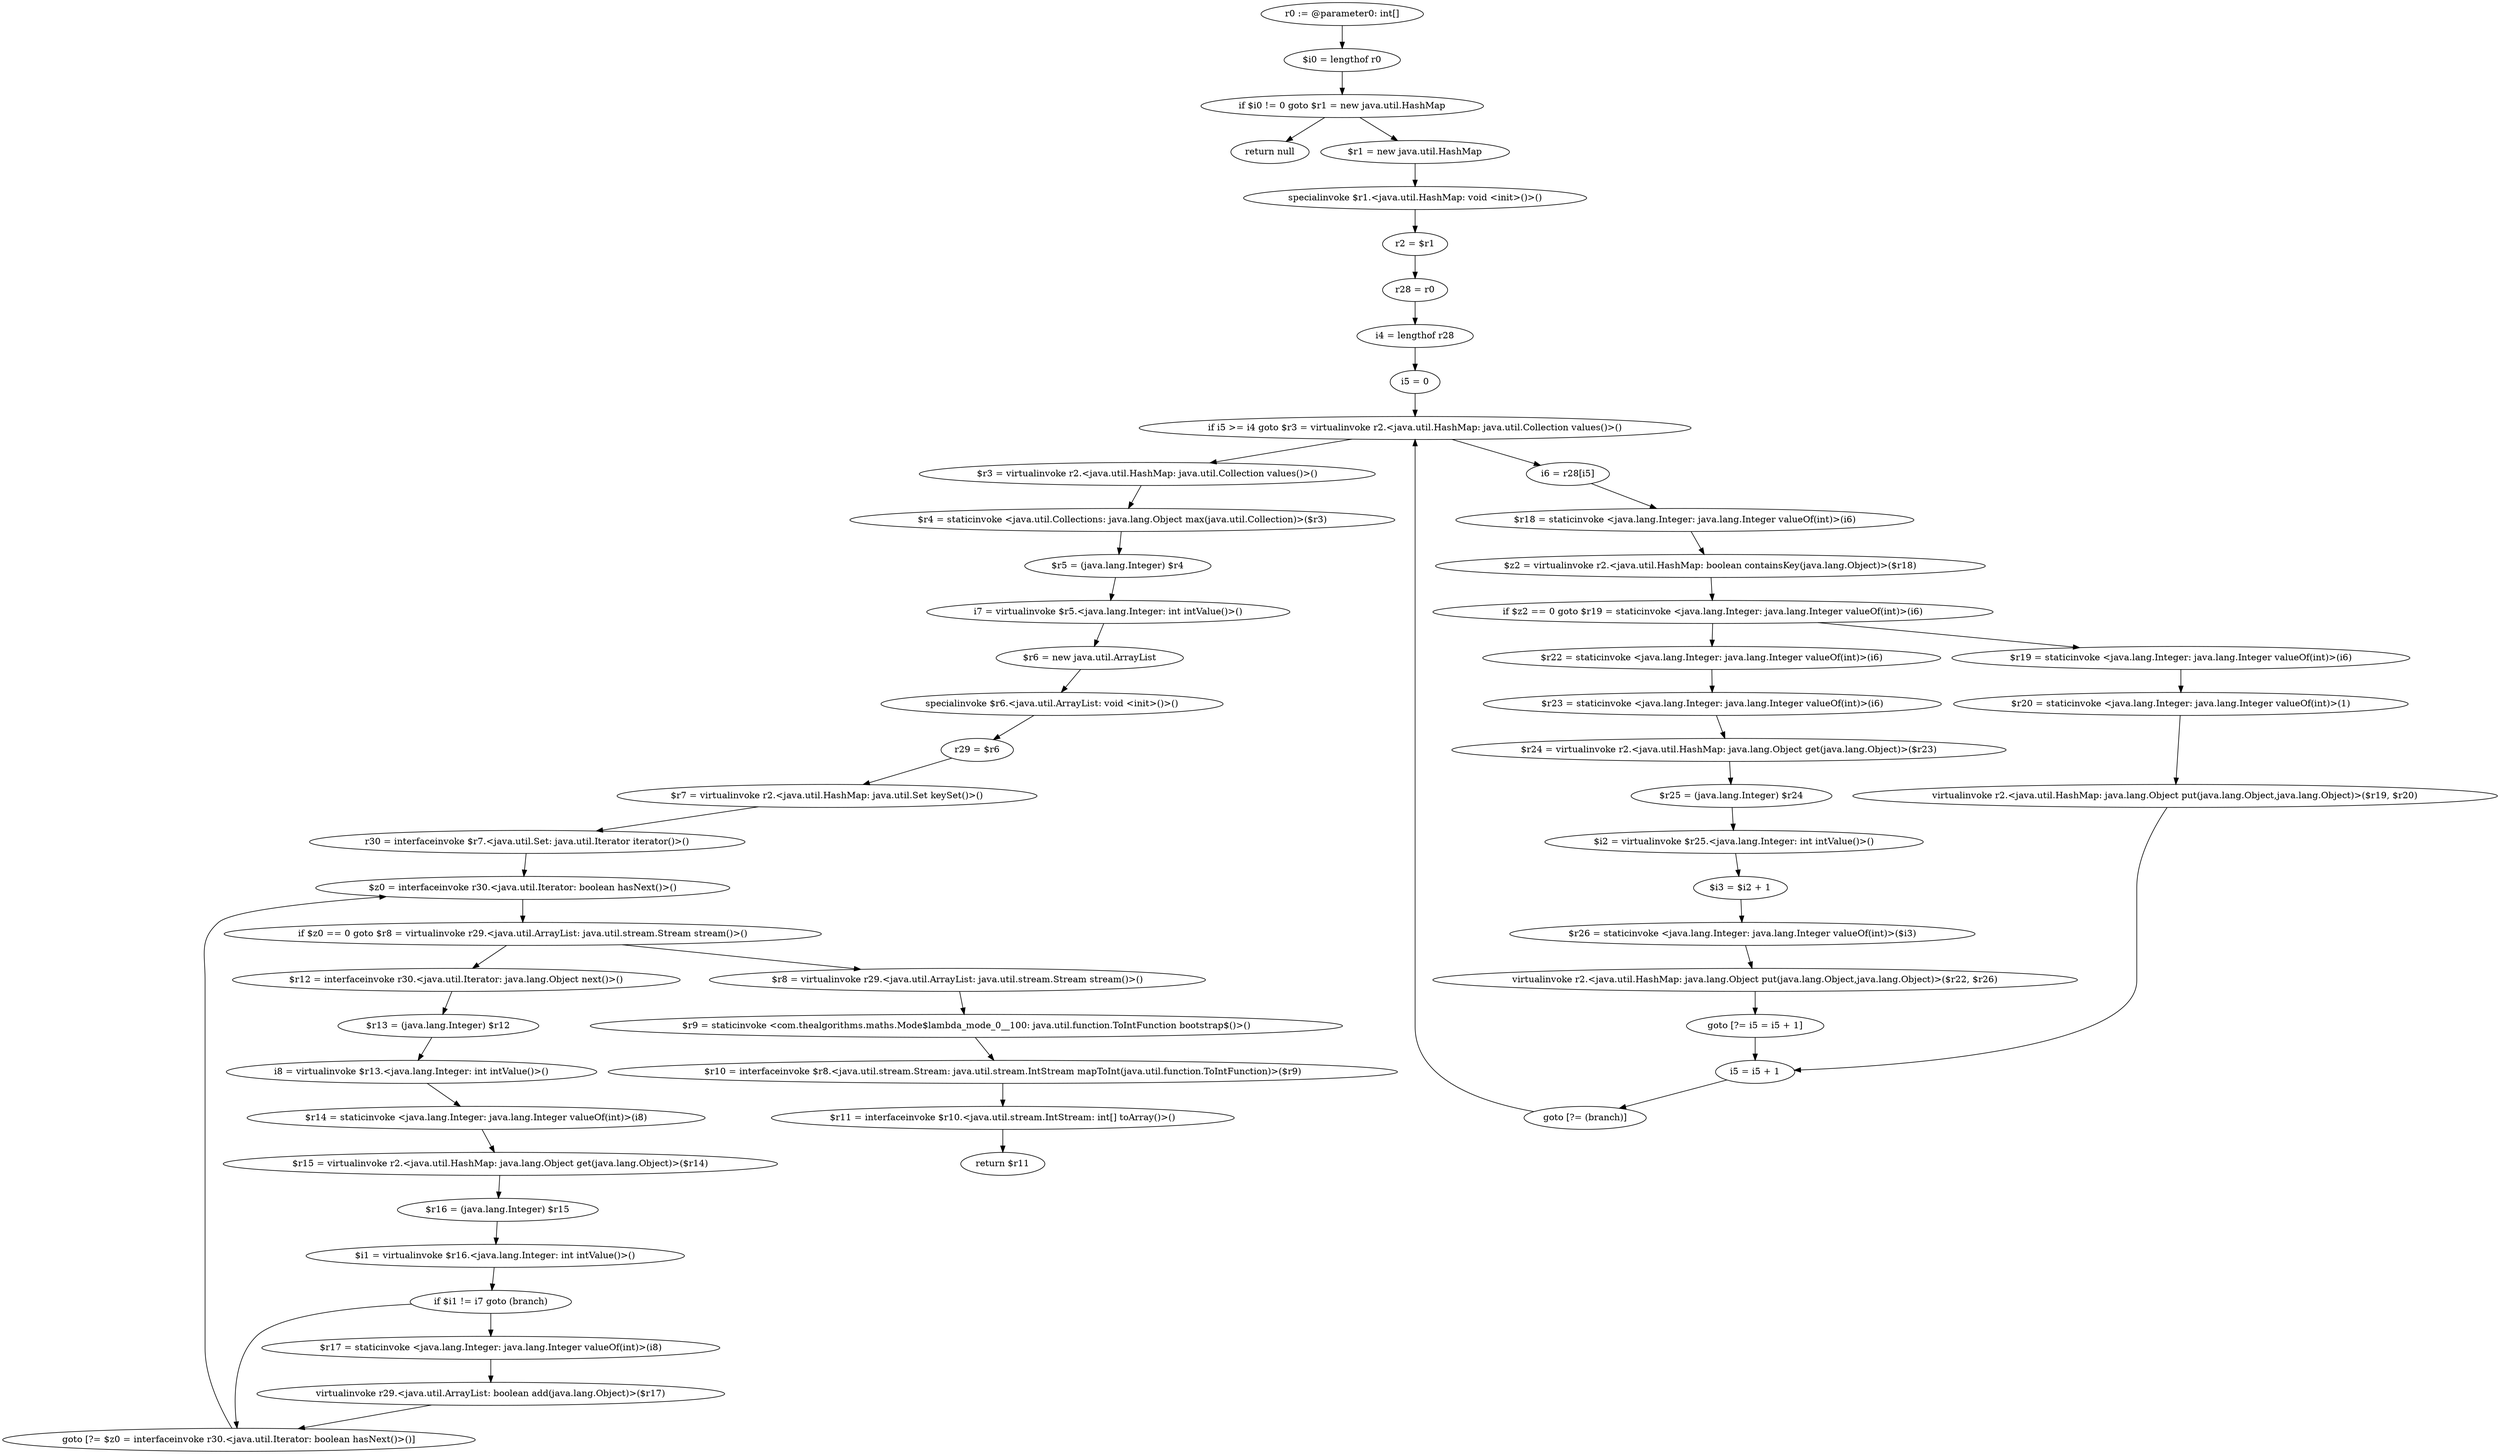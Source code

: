 digraph "unitGraph" {
    "r0 := @parameter0: int[]"
    "$i0 = lengthof r0"
    "if $i0 != 0 goto $r1 = new java.util.HashMap"
    "return null"
    "$r1 = new java.util.HashMap"
    "specialinvoke $r1.<java.util.HashMap: void <init>()>()"
    "r2 = $r1"
    "r28 = r0"
    "i4 = lengthof r28"
    "i5 = 0"
    "if i5 >= i4 goto $r3 = virtualinvoke r2.<java.util.HashMap: java.util.Collection values()>()"
    "i6 = r28[i5]"
    "$r18 = staticinvoke <java.lang.Integer: java.lang.Integer valueOf(int)>(i6)"
    "$z2 = virtualinvoke r2.<java.util.HashMap: boolean containsKey(java.lang.Object)>($r18)"
    "if $z2 == 0 goto $r19 = staticinvoke <java.lang.Integer: java.lang.Integer valueOf(int)>(i6)"
    "$r22 = staticinvoke <java.lang.Integer: java.lang.Integer valueOf(int)>(i6)"
    "$r23 = staticinvoke <java.lang.Integer: java.lang.Integer valueOf(int)>(i6)"
    "$r24 = virtualinvoke r2.<java.util.HashMap: java.lang.Object get(java.lang.Object)>($r23)"
    "$r25 = (java.lang.Integer) $r24"
    "$i2 = virtualinvoke $r25.<java.lang.Integer: int intValue()>()"
    "$i3 = $i2 + 1"
    "$r26 = staticinvoke <java.lang.Integer: java.lang.Integer valueOf(int)>($i3)"
    "virtualinvoke r2.<java.util.HashMap: java.lang.Object put(java.lang.Object,java.lang.Object)>($r22, $r26)"
    "goto [?= i5 = i5 + 1]"
    "$r19 = staticinvoke <java.lang.Integer: java.lang.Integer valueOf(int)>(i6)"
    "$r20 = staticinvoke <java.lang.Integer: java.lang.Integer valueOf(int)>(1)"
    "virtualinvoke r2.<java.util.HashMap: java.lang.Object put(java.lang.Object,java.lang.Object)>($r19, $r20)"
    "i5 = i5 + 1"
    "goto [?= (branch)]"
    "$r3 = virtualinvoke r2.<java.util.HashMap: java.util.Collection values()>()"
    "$r4 = staticinvoke <java.util.Collections: java.lang.Object max(java.util.Collection)>($r3)"
    "$r5 = (java.lang.Integer) $r4"
    "i7 = virtualinvoke $r5.<java.lang.Integer: int intValue()>()"
    "$r6 = new java.util.ArrayList"
    "specialinvoke $r6.<java.util.ArrayList: void <init>()>()"
    "r29 = $r6"
    "$r7 = virtualinvoke r2.<java.util.HashMap: java.util.Set keySet()>()"
    "r30 = interfaceinvoke $r7.<java.util.Set: java.util.Iterator iterator()>()"
    "$z0 = interfaceinvoke r30.<java.util.Iterator: boolean hasNext()>()"
    "if $z0 == 0 goto $r8 = virtualinvoke r29.<java.util.ArrayList: java.util.stream.Stream stream()>()"
    "$r12 = interfaceinvoke r30.<java.util.Iterator: java.lang.Object next()>()"
    "$r13 = (java.lang.Integer) $r12"
    "i8 = virtualinvoke $r13.<java.lang.Integer: int intValue()>()"
    "$r14 = staticinvoke <java.lang.Integer: java.lang.Integer valueOf(int)>(i8)"
    "$r15 = virtualinvoke r2.<java.util.HashMap: java.lang.Object get(java.lang.Object)>($r14)"
    "$r16 = (java.lang.Integer) $r15"
    "$i1 = virtualinvoke $r16.<java.lang.Integer: int intValue()>()"
    "if $i1 != i7 goto (branch)"
    "$r17 = staticinvoke <java.lang.Integer: java.lang.Integer valueOf(int)>(i8)"
    "virtualinvoke r29.<java.util.ArrayList: boolean add(java.lang.Object)>($r17)"
    "goto [?= $z0 = interfaceinvoke r30.<java.util.Iterator: boolean hasNext()>()]"
    "$r8 = virtualinvoke r29.<java.util.ArrayList: java.util.stream.Stream stream()>()"
    "$r9 = staticinvoke <com.thealgorithms.maths.Mode$lambda_mode_0__100: java.util.function.ToIntFunction bootstrap$()>()"
    "$r10 = interfaceinvoke $r8.<java.util.stream.Stream: java.util.stream.IntStream mapToInt(java.util.function.ToIntFunction)>($r9)"
    "$r11 = interfaceinvoke $r10.<java.util.stream.IntStream: int[] toArray()>()"
    "return $r11"
    "r0 := @parameter0: int[]"->"$i0 = lengthof r0";
    "$i0 = lengthof r0"->"if $i0 != 0 goto $r1 = new java.util.HashMap";
    "if $i0 != 0 goto $r1 = new java.util.HashMap"->"return null";
    "if $i0 != 0 goto $r1 = new java.util.HashMap"->"$r1 = new java.util.HashMap";
    "$r1 = new java.util.HashMap"->"specialinvoke $r1.<java.util.HashMap: void <init>()>()";
    "specialinvoke $r1.<java.util.HashMap: void <init>()>()"->"r2 = $r1";
    "r2 = $r1"->"r28 = r0";
    "r28 = r0"->"i4 = lengthof r28";
    "i4 = lengthof r28"->"i5 = 0";
    "i5 = 0"->"if i5 >= i4 goto $r3 = virtualinvoke r2.<java.util.HashMap: java.util.Collection values()>()";
    "if i5 >= i4 goto $r3 = virtualinvoke r2.<java.util.HashMap: java.util.Collection values()>()"->"i6 = r28[i5]";
    "if i5 >= i4 goto $r3 = virtualinvoke r2.<java.util.HashMap: java.util.Collection values()>()"->"$r3 = virtualinvoke r2.<java.util.HashMap: java.util.Collection values()>()";
    "i6 = r28[i5]"->"$r18 = staticinvoke <java.lang.Integer: java.lang.Integer valueOf(int)>(i6)";
    "$r18 = staticinvoke <java.lang.Integer: java.lang.Integer valueOf(int)>(i6)"->"$z2 = virtualinvoke r2.<java.util.HashMap: boolean containsKey(java.lang.Object)>($r18)";
    "$z2 = virtualinvoke r2.<java.util.HashMap: boolean containsKey(java.lang.Object)>($r18)"->"if $z2 == 0 goto $r19 = staticinvoke <java.lang.Integer: java.lang.Integer valueOf(int)>(i6)";
    "if $z2 == 0 goto $r19 = staticinvoke <java.lang.Integer: java.lang.Integer valueOf(int)>(i6)"->"$r22 = staticinvoke <java.lang.Integer: java.lang.Integer valueOf(int)>(i6)";
    "if $z2 == 0 goto $r19 = staticinvoke <java.lang.Integer: java.lang.Integer valueOf(int)>(i6)"->"$r19 = staticinvoke <java.lang.Integer: java.lang.Integer valueOf(int)>(i6)";
    "$r22 = staticinvoke <java.lang.Integer: java.lang.Integer valueOf(int)>(i6)"->"$r23 = staticinvoke <java.lang.Integer: java.lang.Integer valueOf(int)>(i6)";
    "$r23 = staticinvoke <java.lang.Integer: java.lang.Integer valueOf(int)>(i6)"->"$r24 = virtualinvoke r2.<java.util.HashMap: java.lang.Object get(java.lang.Object)>($r23)";
    "$r24 = virtualinvoke r2.<java.util.HashMap: java.lang.Object get(java.lang.Object)>($r23)"->"$r25 = (java.lang.Integer) $r24";
    "$r25 = (java.lang.Integer) $r24"->"$i2 = virtualinvoke $r25.<java.lang.Integer: int intValue()>()";
    "$i2 = virtualinvoke $r25.<java.lang.Integer: int intValue()>()"->"$i3 = $i2 + 1";
    "$i3 = $i2 + 1"->"$r26 = staticinvoke <java.lang.Integer: java.lang.Integer valueOf(int)>($i3)";
    "$r26 = staticinvoke <java.lang.Integer: java.lang.Integer valueOf(int)>($i3)"->"virtualinvoke r2.<java.util.HashMap: java.lang.Object put(java.lang.Object,java.lang.Object)>($r22, $r26)";
    "virtualinvoke r2.<java.util.HashMap: java.lang.Object put(java.lang.Object,java.lang.Object)>($r22, $r26)"->"goto [?= i5 = i5 + 1]";
    "goto [?= i5 = i5 + 1]"->"i5 = i5 + 1";
    "$r19 = staticinvoke <java.lang.Integer: java.lang.Integer valueOf(int)>(i6)"->"$r20 = staticinvoke <java.lang.Integer: java.lang.Integer valueOf(int)>(1)";
    "$r20 = staticinvoke <java.lang.Integer: java.lang.Integer valueOf(int)>(1)"->"virtualinvoke r2.<java.util.HashMap: java.lang.Object put(java.lang.Object,java.lang.Object)>($r19, $r20)";
    "virtualinvoke r2.<java.util.HashMap: java.lang.Object put(java.lang.Object,java.lang.Object)>($r19, $r20)"->"i5 = i5 + 1";
    "i5 = i5 + 1"->"goto [?= (branch)]";
    "goto [?= (branch)]"->"if i5 >= i4 goto $r3 = virtualinvoke r2.<java.util.HashMap: java.util.Collection values()>()";
    "$r3 = virtualinvoke r2.<java.util.HashMap: java.util.Collection values()>()"->"$r4 = staticinvoke <java.util.Collections: java.lang.Object max(java.util.Collection)>($r3)";
    "$r4 = staticinvoke <java.util.Collections: java.lang.Object max(java.util.Collection)>($r3)"->"$r5 = (java.lang.Integer) $r4";
    "$r5 = (java.lang.Integer) $r4"->"i7 = virtualinvoke $r5.<java.lang.Integer: int intValue()>()";
    "i7 = virtualinvoke $r5.<java.lang.Integer: int intValue()>()"->"$r6 = new java.util.ArrayList";
    "$r6 = new java.util.ArrayList"->"specialinvoke $r6.<java.util.ArrayList: void <init>()>()";
    "specialinvoke $r6.<java.util.ArrayList: void <init>()>()"->"r29 = $r6";
    "r29 = $r6"->"$r7 = virtualinvoke r2.<java.util.HashMap: java.util.Set keySet()>()";
    "$r7 = virtualinvoke r2.<java.util.HashMap: java.util.Set keySet()>()"->"r30 = interfaceinvoke $r7.<java.util.Set: java.util.Iterator iterator()>()";
    "r30 = interfaceinvoke $r7.<java.util.Set: java.util.Iterator iterator()>()"->"$z0 = interfaceinvoke r30.<java.util.Iterator: boolean hasNext()>()";
    "$z0 = interfaceinvoke r30.<java.util.Iterator: boolean hasNext()>()"->"if $z0 == 0 goto $r8 = virtualinvoke r29.<java.util.ArrayList: java.util.stream.Stream stream()>()";
    "if $z0 == 0 goto $r8 = virtualinvoke r29.<java.util.ArrayList: java.util.stream.Stream stream()>()"->"$r12 = interfaceinvoke r30.<java.util.Iterator: java.lang.Object next()>()";
    "if $z0 == 0 goto $r8 = virtualinvoke r29.<java.util.ArrayList: java.util.stream.Stream stream()>()"->"$r8 = virtualinvoke r29.<java.util.ArrayList: java.util.stream.Stream stream()>()";
    "$r12 = interfaceinvoke r30.<java.util.Iterator: java.lang.Object next()>()"->"$r13 = (java.lang.Integer) $r12";
    "$r13 = (java.lang.Integer) $r12"->"i8 = virtualinvoke $r13.<java.lang.Integer: int intValue()>()";
    "i8 = virtualinvoke $r13.<java.lang.Integer: int intValue()>()"->"$r14 = staticinvoke <java.lang.Integer: java.lang.Integer valueOf(int)>(i8)";
    "$r14 = staticinvoke <java.lang.Integer: java.lang.Integer valueOf(int)>(i8)"->"$r15 = virtualinvoke r2.<java.util.HashMap: java.lang.Object get(java.lang.Object)>($r14)";
    "$r15 = virtualinvoke r2.<java.util.HashMap: java.lang.Object get(java.lang.Object)>($r14)"->"$r16 = (java.lang.Integer) $r15";
    "$r16 = (java.lang.Integer) $r15"->"$i1 = virtualinvoke $r16.<java.lang.Integer: int intValue()>()";
    "$i1 = virtualinvoke $r16.<java.lang.Integer: int intValue()>()"->"if $i1 != i7 goto (branch)";
    "if $i1 != i7 goto (branch)"->"$r17 = staticinvoke <java.lang.Integer: java.lang.Integer valueOf(int)>(i8)";
    "if $i1 != i7 goto (branch)"->"goto [?= $z0 = interfaceinvoke r30.<java.util.Iterator: boolean hasNext()>()]";
    "$r17 = staticinvoke <java.lang.Integer: java.lang.Integer valueOf(int)>(i8)"->"virtualinvoke r29.<java.util.ArrayList: boolean add(java.lang.Object)>($r17)";
    "virtualinvoke r29.<java.util.ArrayList: boolean add(java.lang.Object)>($r17)"->"goto [?= $z0 = interfaceinvoke r30.<java.util.Iterator: boolean hasNext()>()]";
    "goto [?= $z0 = interfaceinvoke r30.<java.util.Iterator: boolean hasNext()>()]"->"$z0 = interfaceinvoke r30.<java.util.Iterator: boolean hasNext()>()";
    "$r8 = virtualinvoke r29.<java.util.ArrayList: java.util.stream.Stream stream()>()"->"$r9 = staticinvoke <com.thealgorithms.maths.Mode$lambda_mode_0__100: java.util.function.ToIntFunction bootstrap$()>()";
    "$r9 = staticinvoke <com.thealgorithms.maths.Mode$lambda_mode_0__100: java.util.function.ToIntFunction bootstrap$()>()"->"$r10 = interfaceinvoke $r8.<java.util.stream.Stream: java.util.stream.IntStream mapToInt(java.util.function.ToIntFunction)>($r9)";
    "$r10 = interfaceinvoke $r8.<java.util.stream.Stream: java.util.stream.IntStream mapToInt(java.util.function.ToIntFunction)>($r9)"->"$r11 = interfaceinvoke $r10.<java.util.stream.IntStream: int[] toArray()>()";
    "$r11 = interfaceinvoke $r10.<java.util.stream.IntStream: int[] toArray()>()"->"return $r11";
}
